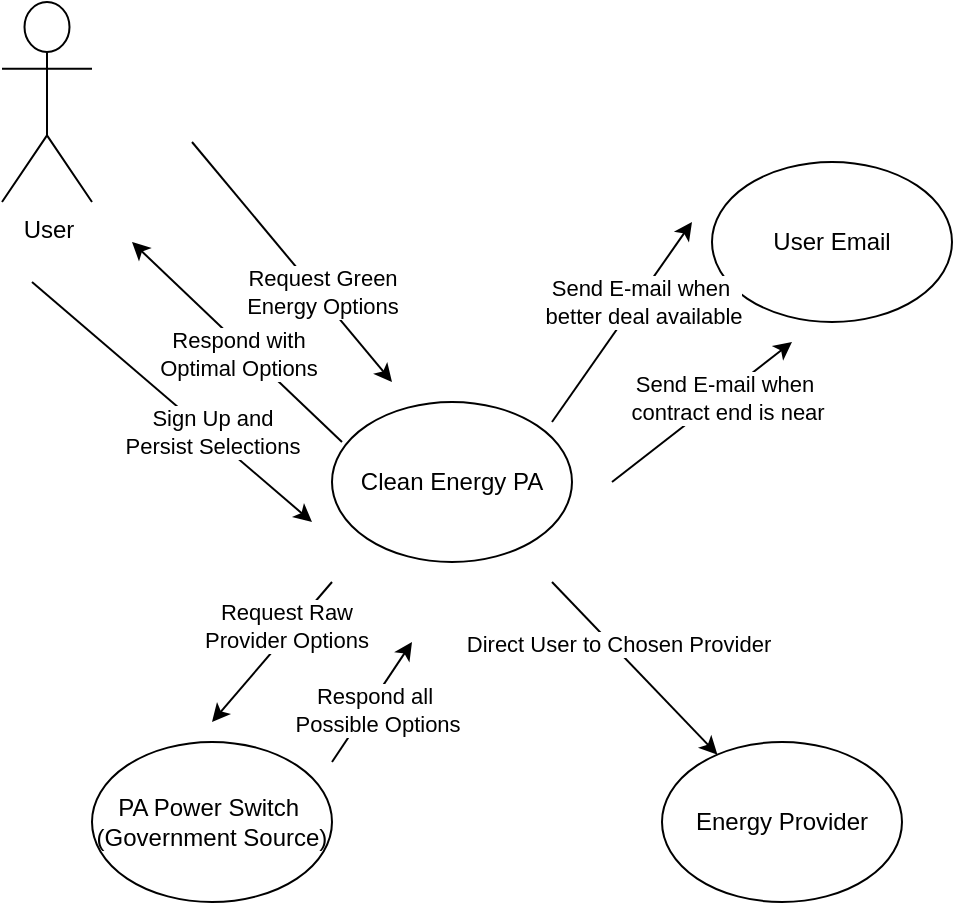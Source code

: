 <mxfile>
    <diagram name="Page-1" id="oS52QM52yj54MPYiF2gj">
        <mxGraphModel dx="881" dy="703" grid="0" gridSize="10" guides="1" tooltips="1" connect="1" arrows="1" fold="1" page="0" pageScale="1" pageWidth="850" pageHeight="1100" math="0" shadow="0">
            <root>
                <mxCell id="0"/>
                <mxCell id="1" parent="0"/>
                <mxCell id="W3GieXv_JQ9aLw4y9F2u-1" value="Clean Energy PA" style="ellipse;whiteSpace=wrap;html=1;" parent="1" vertex="1">
                    <mxGeometry x="420" y="280" width="120" height="80" as="geometry"/>
                </mxCell>
                <mxCell id="W3GieXv_JQ9aLw4y9F2u-2" value="PA Power Switch&amp;nbsp;&lt;br&gt;(Government Source)" style="ellipse;whiteSpace=wrap;html=1;" parent="1" vertex="1">
                    <mxGeometry x="300" y="450" width="120" height="80" as="geometry"/>
                </mxCell>
                <mxCell id="W3GieXv_JQ9aLw4y9F2u-4" value="Energy Provider" style="ellipse;whiteSpace=wrap;html=1;" parent="1" vertex="1">
                    <mxGeometry x="585" y="450" width="120" height="80" as="geometry"/>
                </mxCell>
                <mxCell id="W3GieXv_JQ9aLw4y9F2u-5" value="User" style="shape=umlActor;verticalLabelPosition=bottom;verticalAlign=top;html=1;outlineConnect=0;" parent="1" vertex="1">
                    <mxGeometry x="255" y="80" width="45" height="100" as="geometry"/>
                </mxCell>
                <mxCell id="W3GieXv_JQ9aLw4y9F2u-8" value="" style="endArrow=classic;html=1;rounded=0;" parent="1" edge="1">
                    <mxGeometry width="50" height="50" relative="1" as="geometry">
                        <mxPoint x="420" y="460" as="sourcePoint"/>
                        <mxPoint x="460" y="400" as="targetPoint"/>
                    </mxGeometry>
                </mxCell>
                <mxCell id="W3GieXv_JQ9aLw4y9F2u-11" value="Respond all&lt;br&gt;&amp;nbsp;Possible Options" style="edgeLabel;html=1;align=center;verticalAlign=middle;resizable=0;points=[];" parent="W3GieXv_JQ9aLw4y9F2u-8" vertex="1" connectable="0">
                    <mxGeometry x="-0.08" y="-3" relative="1" as="geometry">
                        <mxPoint as="offset"/>
                    </mxGeometry>
                </mxCell>
                <mxCell id="W3GieXv_JQ9aLw4y9F2u-9" value="" style="endArrow=classic;html=1;rounded=0;" parent="1" edge="1">
                    <mxGeometry width="50" height="50" relative="1" as="geometry">
                        <mxPoint x="420" y="370" as="sourcePoint"/>
                        <mxPoint x="360" y="440" as="targetPoint"/>
                    </mxGeometry>
                </mxCell>
                <mxCell id="W3GieXv_JQ9aLw4y9F2u-10" value="Request Raw&lt;br&gt;Provider Options" style="edgeLabel;html=1;align=center;verticalAlign=middle;resizable=0;points=[];" parent="W3GieXv_JQ9aLw4y9F2u-9" vertex="1" connectable="0">
                    <mxGeometry x="-0.34" y="-4" relative="1" as="geometry">
                        <mxPoint y="1" as="offset"/>
                    </mxGeometry>
                </mxCell>
                <mxCell id="W3GieXv_JQ9aLw4y9F2u-12" value="User Email" style="ellipse;whiteSpace=wrap;html=1;" parent="1" vertex="1">
                    <mxGeometry x="610" y="160" width="120" height="80" as="geometry"/>
                </mxCell>
                <mxCell id="W3GieXv_JQ9aLw4y9F2u-13" value="" style="endArrow=classic;html=1;rounded=0;" parent="1" edge="1">
                    <mxGeometry width="50" height="50" relative="1" as="geometry">
                        <mxPoint x="350" y="150" as="sourcePoint"/>
                        <mxPoint x="450" y="270" as="targetPoint"/>
                    </mxGeometry>
                </mxCell>
                <mxCell id="W3GieXv_JQ9aLw4y9F2u-14" value="Request Green&lt;br&gt;Energy Options" style="edgeLabel;html=1;align=center;verticalAlign=middle;resizable=0;points=[];" parent="W3GieXv_JQ9aLw4y9F2u-13" vertex="1" connectable="0">
                    <mxGeometry x="0.264" y="2" relative="1" as="geometry">
                        <mxPoint as="offset"/>
                    </mxGeometry>
                </mxCell>
                <mxCell id="W3GieXv_JQ9aLw4y9F2u-15" value="" style="endArrow=classic;html=1;rounded=0;" parent="1" edge="1">
                    <mxGeometry width="50" height="50" relative="1" as="geometry">
                        <mxPoint x="425" y="300" as="sourcePoint"/>
                        <mxPoint x="320" y="200" as="targetPoint"/>
                    </mxGeometry>
                </mxCell>
                <mxCell id="W3GieXv_JQ9aLw4y9F2u-16" value="Respond with&lt;br&gt;Optimal Options" style="edgeLabel;html=1;align=center;verticalAlign=middle;resizable=0;points=[];" parent="W3GieXv_JQ9aLw4y9F2u-15" vertex="1" connectable="0">
                    <mxGeometry x="-0.062" y="4" relative="1" as="geometry">
                        <mxPoint as="offset"/>
                    </mxGeometry>
                </mxCell>
                <mxCell id="W3GieXv_JQ9aLw4y9F2u-17" value="" style="endArrow=classic;html=1;rounded=0;" parent="1" edge="1">
                    <mxGeometry width="50" height="50" relative="1" as="geometry">
                        <mxPoint x="270" y="220" as="sourcePoint"/>
                        <mxPoint x="410" y="340" as="targetPoint"/>
                    </mxGeometry>
                </mxCell>
                <mxCell id="W3GieXv_JQ9aLw4y9F2u-18" value="Sign Up and &lt;br&gt;Persist Selections" style="edgeLabel;html=1;align=center;verticalAlign=middle;resizable=0;points=[];" parent="W3GieXv_JQ9aLw4y9F2u-17" vertex="1" connectable="0">
                    <mxGeometry x="0.264" y="2" relative="1" as="geometry">
                        <mxPoint as="offset"/>
                    </mxGeometry>
                </mxCell>
                <mxCell id="W3GieXv_JQ9aLw4y9F2u-21" value="" style="endArrow=classic;html=1;rounded=0;" parent="1" target="W3GieXv_JQ9aLw4y9F2u-4" edge="1">
                    <mxGeometry width="50" height="50" relative="1" as="geometry">
                        <mxPoint x="530" y="370" as="sourcePoint"/>
                        <mxPoint x="560" y="380" as="targetPoint"/>
                    </mxGeometry>
                </mxCell>
                <mxCell id="W3GieXv_JQ9aLw4y9F2u-22" value="Direct User to Chosen Provider" style="edgeLabel;html=1;align=center;verticalAlign=middle;resizable=0;points=[];" parent="W3GieXv_JQ9aLw4y9F2u-21" vertex="1" connectable="0">
                    <mxGeometry x="-0.243" y="2" relative="1" as="geometry">
                        <mxPoint as="offset"/>
                    </mxGeometry>
                </mxCell>
                <mxCell id="W3GieXv_JQ9aLw4y9F2u-23" value="" style="endArrow=classic;html=1;rounded=0;" parent="1" edge="1">
                    <mxGeometry width="50" height="50" relative="1" as="geometry">
                        <mxPoint x="530" y="290" as="sourcePoint"/>
                        <mxPoint x="600" y="190" as="targetPoint"/>
                    </mxGeometry>
                </mxCell>
                <mxCell id="W3GieXv_JQ9aLw4y9F2u-24" value="Send E-mail when&lt;br&gt;&amp;nbsp;better deal available" style="edgeLabel;html=1;align=center;verticalAlign=middle;resizable=0;points=[];" parent="W3GieXv_JQ9aLw4y9F2u-23" vertex="1" connectable="0">
                    <mxGeometry x="0.22" y="-1" relative="1" as="geometry">
                        <mxPoint as="offset"/>
                    </mxGeometry>
                </mxCell>
                <mxCell id="W3GieXv_JQ9aLw4y9F2u-25" value="" style="endArrow=classic;html=1;rounded=0;" parent="1" edge="1">
                    <mxGeometry width="50" height="50" relative="1" as="geometry">
                        <mxPoint x="560" y="320" as="sourcePoint"/>
                        <mxPoint x="650" y="250" as="targetPoint"/>
                    </mxGeometry>
                </mxCell>
                <mxCell id="W3GieXv_JQ9aLw4y9F2u-26" value="Send E-mail when&lt;br&gt;&amp;nbsp;contract end is near" style="edgeLabel;html=1;align=center;verticalAlign=middle;resizable=0;points=[];" parent="W3GieXv_JQ9aLw4y9F2u-25" vertex="1" connectable="0">
                    <mxGeometry x="0.22" y="-1" relative="1" as="geometry">
                        <mxPoint as="offset"/>
                    </mxGeometry>
                </mxCell>
            </root>
        </mxGraphModel>
    </diagram>
</mxfile>